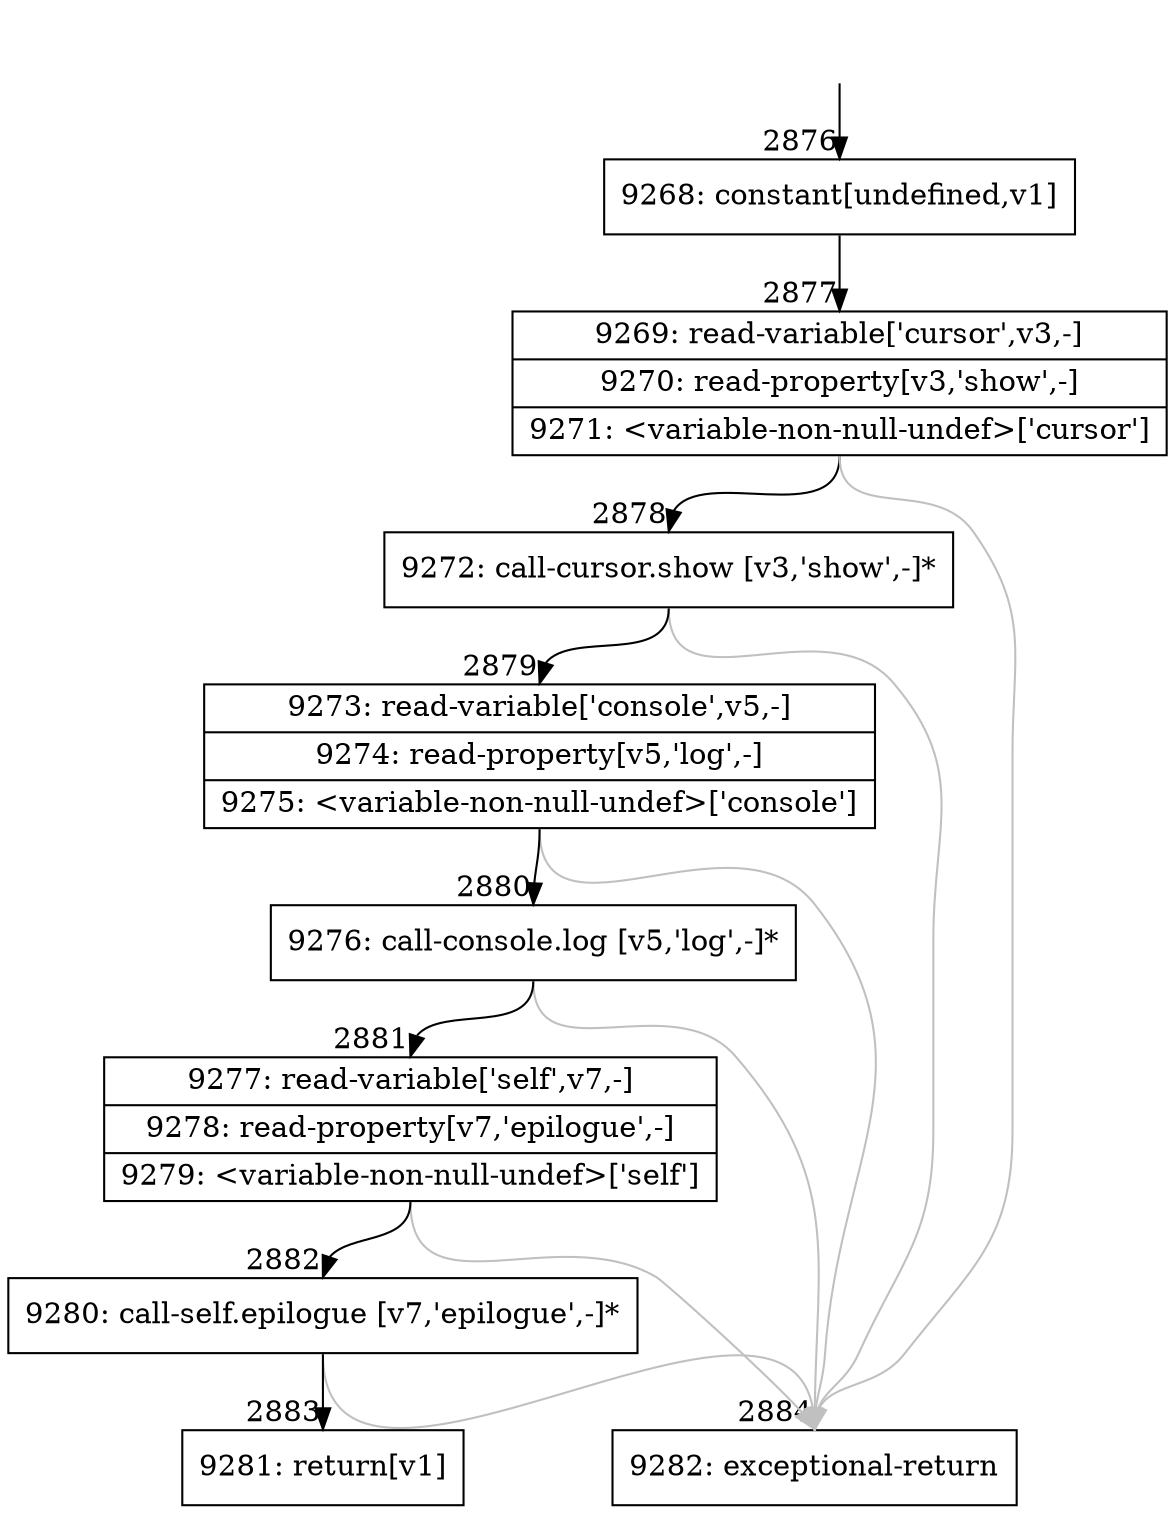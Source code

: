 digraph {
rankdir="TD"
BB_entry253[shape=none,label=""];
BB_entry253 -> BB2876 [tailport=s, headport=n, headlabel="    2876"]
BB2876 [shape=record label="{9268: constant[undefined,v1]}" ] 
BB2876 -> BB2877 [tailport=s, headport=n, headlabel="      2877"]
BB2877 [shape=record label="{9269: read-variable['cursor',v3,-]|9270: read-property[v3,'show',-]|9271: \<variable-non-null-undef\>['cursor']}" ] 
BB2877 -> BB2878 [tailport=s, headport=n, headlabel="      2878"]
BB2877 -> BB2884 [tailport=s, headport=n, color=gray, headlabel="      2884"]
BB2878 [shape=record label="{9272: call-cursor.show [v3,'show',-]*}" ] 
BB2878 -> BB2879 [tailport=s, headport=n, headlabel="      2879"]
BB2878 -> BB2884 [tailport=s, headport=n, color=gray]
BB2879 [shape=record label="{9273: read-variable['console',v5,-]|9274: read-property[v5,'log',-]|9275: \<variable-non-null-undef\>['console']}" ] 
BB2879 -> BB2880 [tailport=s, headport=n, headlabel="      2880"]
BB2879 -> BB2884 [tailport=s, headport=n, color=gray]
BB2880 [shape=record label="{9276: call-console.log [v5,'log',-]*}" ] 
BB2880 -> BB2881 [tailport=s, headport=n, headlabel="      2881"]
BB2880 -> BB2884 [tailport=s, headport=n, color=gray]
BB2881 [shape=record label="{9277: read-variable['self',v7,-]|9278: read-property[v7,'epilogue',-]|9279: \<variable-non-null-undef\>['self']}" ] 
BB2881 -> BB2882 [tailport=s, headport=n, headlabel="      2882"]
BB2881 -> BB2884 [tailport=s, headport=n, color=gray]
BB2882 [shape=record label="{9280: call-self.epilogue [v7,'epilogue',-]*}" ] 
BB2882 -> BB2883 [tailport=s, headport=n, headlabel="      2883"]
BB2882 -> BB2884 [tailport=s, headport=n, color=gray]
BB2883 [shape=record label="{9281: return[v1]}" ] 
BB2884 [shape=record label="{9282: exceptional-return}" ] 
//#$~ 3365
}
